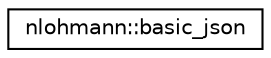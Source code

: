 digraph "Graphical Class Hierarchy"
{
 // LATEX_PDF_SIZE
  edge [fontname="Helvetica",fontsize="10",labelfontname="Helvetica",labelfontsize="10"];
  node [fontname="Helvetica",fontsize="10",shape=record];
  rankdir="LR";
  Node0 [label="nlohmann::basic_json",height=0.2,width=0.4,color="black", fillcolor="white", style="filled",URL="$d9/dcc/classnlohmann_1_1basic__json.html",tooltip="a class to store JSON values"];
}
